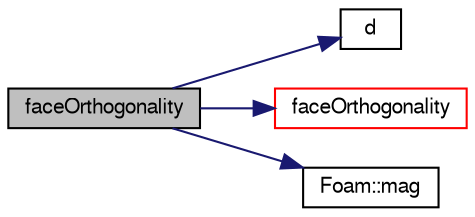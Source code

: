 digraph "faceOrthogonality"
{
  bgcolor="transparent";
  edge [fontname="FreeSans",fontsize="10",labelfontname="FreeSans",labelfontsize="10"];
  node [fontname="FreeSans",fontsize="10",shape=record];
  rankdir="LR";
  Node763 [label="faceOrthogonality",height=0.2,width=0.4,color="black", fillcolor="grey75", style="filled", fontcolor="black"];
  Node763 -> Node764 [color="midnightblue",fontsize="10",style="solid",fontname="FreeSans"];
  Node764 [label="d",height=0.2,width=0.4,color="black",URL="$a38951.html#aa182a9055736468dd160f12649a01fd1"];
  Node763 -> Node765 [color="midnightblue",fontsize="10",style="solid",fontname="FreeSans"];
  Node765 [label="faceOrthogonality",height=0.2,width=0.4,color="red",URL="$a27534.html#a80c00296cf9a021984931b4e59b86f35",tooltip="Generate non-orthogonality field (internal faces only) "];
  Node763 -> Node794 [color="midnightblue",fontsize="10",style="solid",fontname="FreeSans"];
  Node794 [label="Foam::mag",height=0.2,width=0.4,color="black",URL="$a21124.html#a929da2a3fdcf3dacbbe0487d3a330dae"];
}

